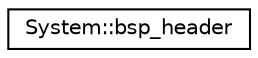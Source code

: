 digraph G
{
  edge [fontname="Helvetica",fontsize="10",labelfontname="Helvetica",labelfontsize="10"];
  node [fontname="Helvetica",fontsize="10",shape=record];
  rankdir="LR";
  Node1 [label="System::bsp_header",height=0.2,width=0.4,color="black", fillcolor="white", style="filled",URL="$struct_system_1_1bsp__header.html"];
}
